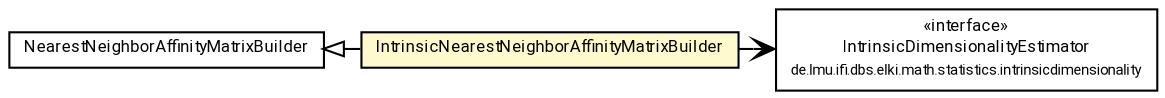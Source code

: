 #!/usr/local/bin/dot
#
# Class diagram 
# Generated by UMLGraph version R5_7_2-60-g0e99a6 (http://www.spinellis.gr/umlgraph/)
#

digraph G {
	graph [fontnames="svg"]
	edge [fontname="Roboto",fontsize=7,labelfontname="Roboto",labelfontsize=7,color="black"];
	node [fontname="Roboto",fontcolor="black",fontsize=8,shape=plaintext,margin=0,width=0,height=0];
	nodesep=0.15;
	ranksep=0.25;
	rankdir=LR;
	// de.lmu.ifi.dbs.elki.algorithm.projection.NearestNeighborAffinityMatrixBuilder<O>
	c5485958 [label=<<table title="de.lmu.ifi.dbs.elki.algorithm.projection.NearestNeighborAffinityMatrixBuilder" border="0" cellborder="1" cellspacing="0" cellpadding="2" href="NearestNeighborAffinityMatrixBuilder.html" target="_parent">
		<tr><td><table border="0" cellspacing="0" cellpadding="1">
		<tr><td align="center" balign="center"> <font face="Roboto">NearestNeighborAffinityMatrixBuilder</font> </td></tr>
		</table></td></tr>
		</table>>, URL="NearestNeighborAffinityMatrixBuilder.html"];
	// de.lmu.ifi.dbs.elki.algorithm.projection.IntrinsicNearestNeighborAffinityMatrixBuilder<O>
	c5485962 [label=<<table title="de.lmu.ifi.dbs.elki.algorithm.projection.IntrinsicNearestNeighborAffinityMatrixBuilder" border="0" cellborder="1" cellspacing="0" cellpadding="2" bgcolor="lemonChiffon" href="IntrinsicNearestNeighborAffinityMatrixBuilder.html" target="_parent">
		<tr><td><table border="0" cellspacing="0" cellpadding="1">
		<tr><td align="center" balign="center"> <font face="Roboto">IntrinsicNearestNeighborAffinityMatrixBuilder</font> </td></tr>
		</table></td></tr>
		</table>>, URL="IntrinsicNearestNeighborAffinityMatrixBuilder.html"];
	// de.lmu.ifi.dbs.elki.math.statistics.intrinsicdimensionality.IntrinsicDimensionalityEstimator
	c5487445 [label=<<table title="de.lmu.ifi.dbs.elki.math.statistics.intrinsicdimensionality.IntrinsicDimensionalityEstimator" border="0" cellborder="1" cellspacing="0" cellpadding="2" href="../../math/statistics/intrinsicdimensionality/IntrinsicDimensionalityEstimator.html" target="_parent">
		<tr><td><table border="0" cellspacing="0" cellpadding="1">
		<tr><td align="center" balign="center"> &#171;interface&#187; </td></tr>
		<tr><td align="center" balign="center"> <font face="Roboto">IntrinsicDimensionalityEstimator</font> </td></tr>
		<tr><td align="center" balign="center"> <font face="Roboto" point-size="7.0">de.lmu.ifi.dbs.elki.math.statistics.intrinsicdimensionality</font> </td></tr>
		</table></td></tr>
		</table>>, URL="../../math/statistics/intrinsicdimensionality/IntrinsicDimensionalityEstimator.html"];
	// de.lmu.ifi.dbs.elki.algorithm.projection.IntrinsicNearestNeighborAffinityMatrixBuilder<O> extends de.lmu.ifi.dbs.elki.algorithm.projection.NearestNeighborAffinityMatrixBuilder<O>
	c5485958 -> c5485962 [arrowtail=empty,dir=back,weight=10];
	// de.lmu.ifi.dbs.elki.algorithm.projection.IntrinsicNearestNeighborAffinityMatrixBuilder<O> navassoc de.lmu.ifi.dbs.elki.math.statistics.intrinsicdimensionality.IntrinsicDimensionalityEstimator
	c5485962 -> c5487445 [arrowhead=open,weight=1];
}

